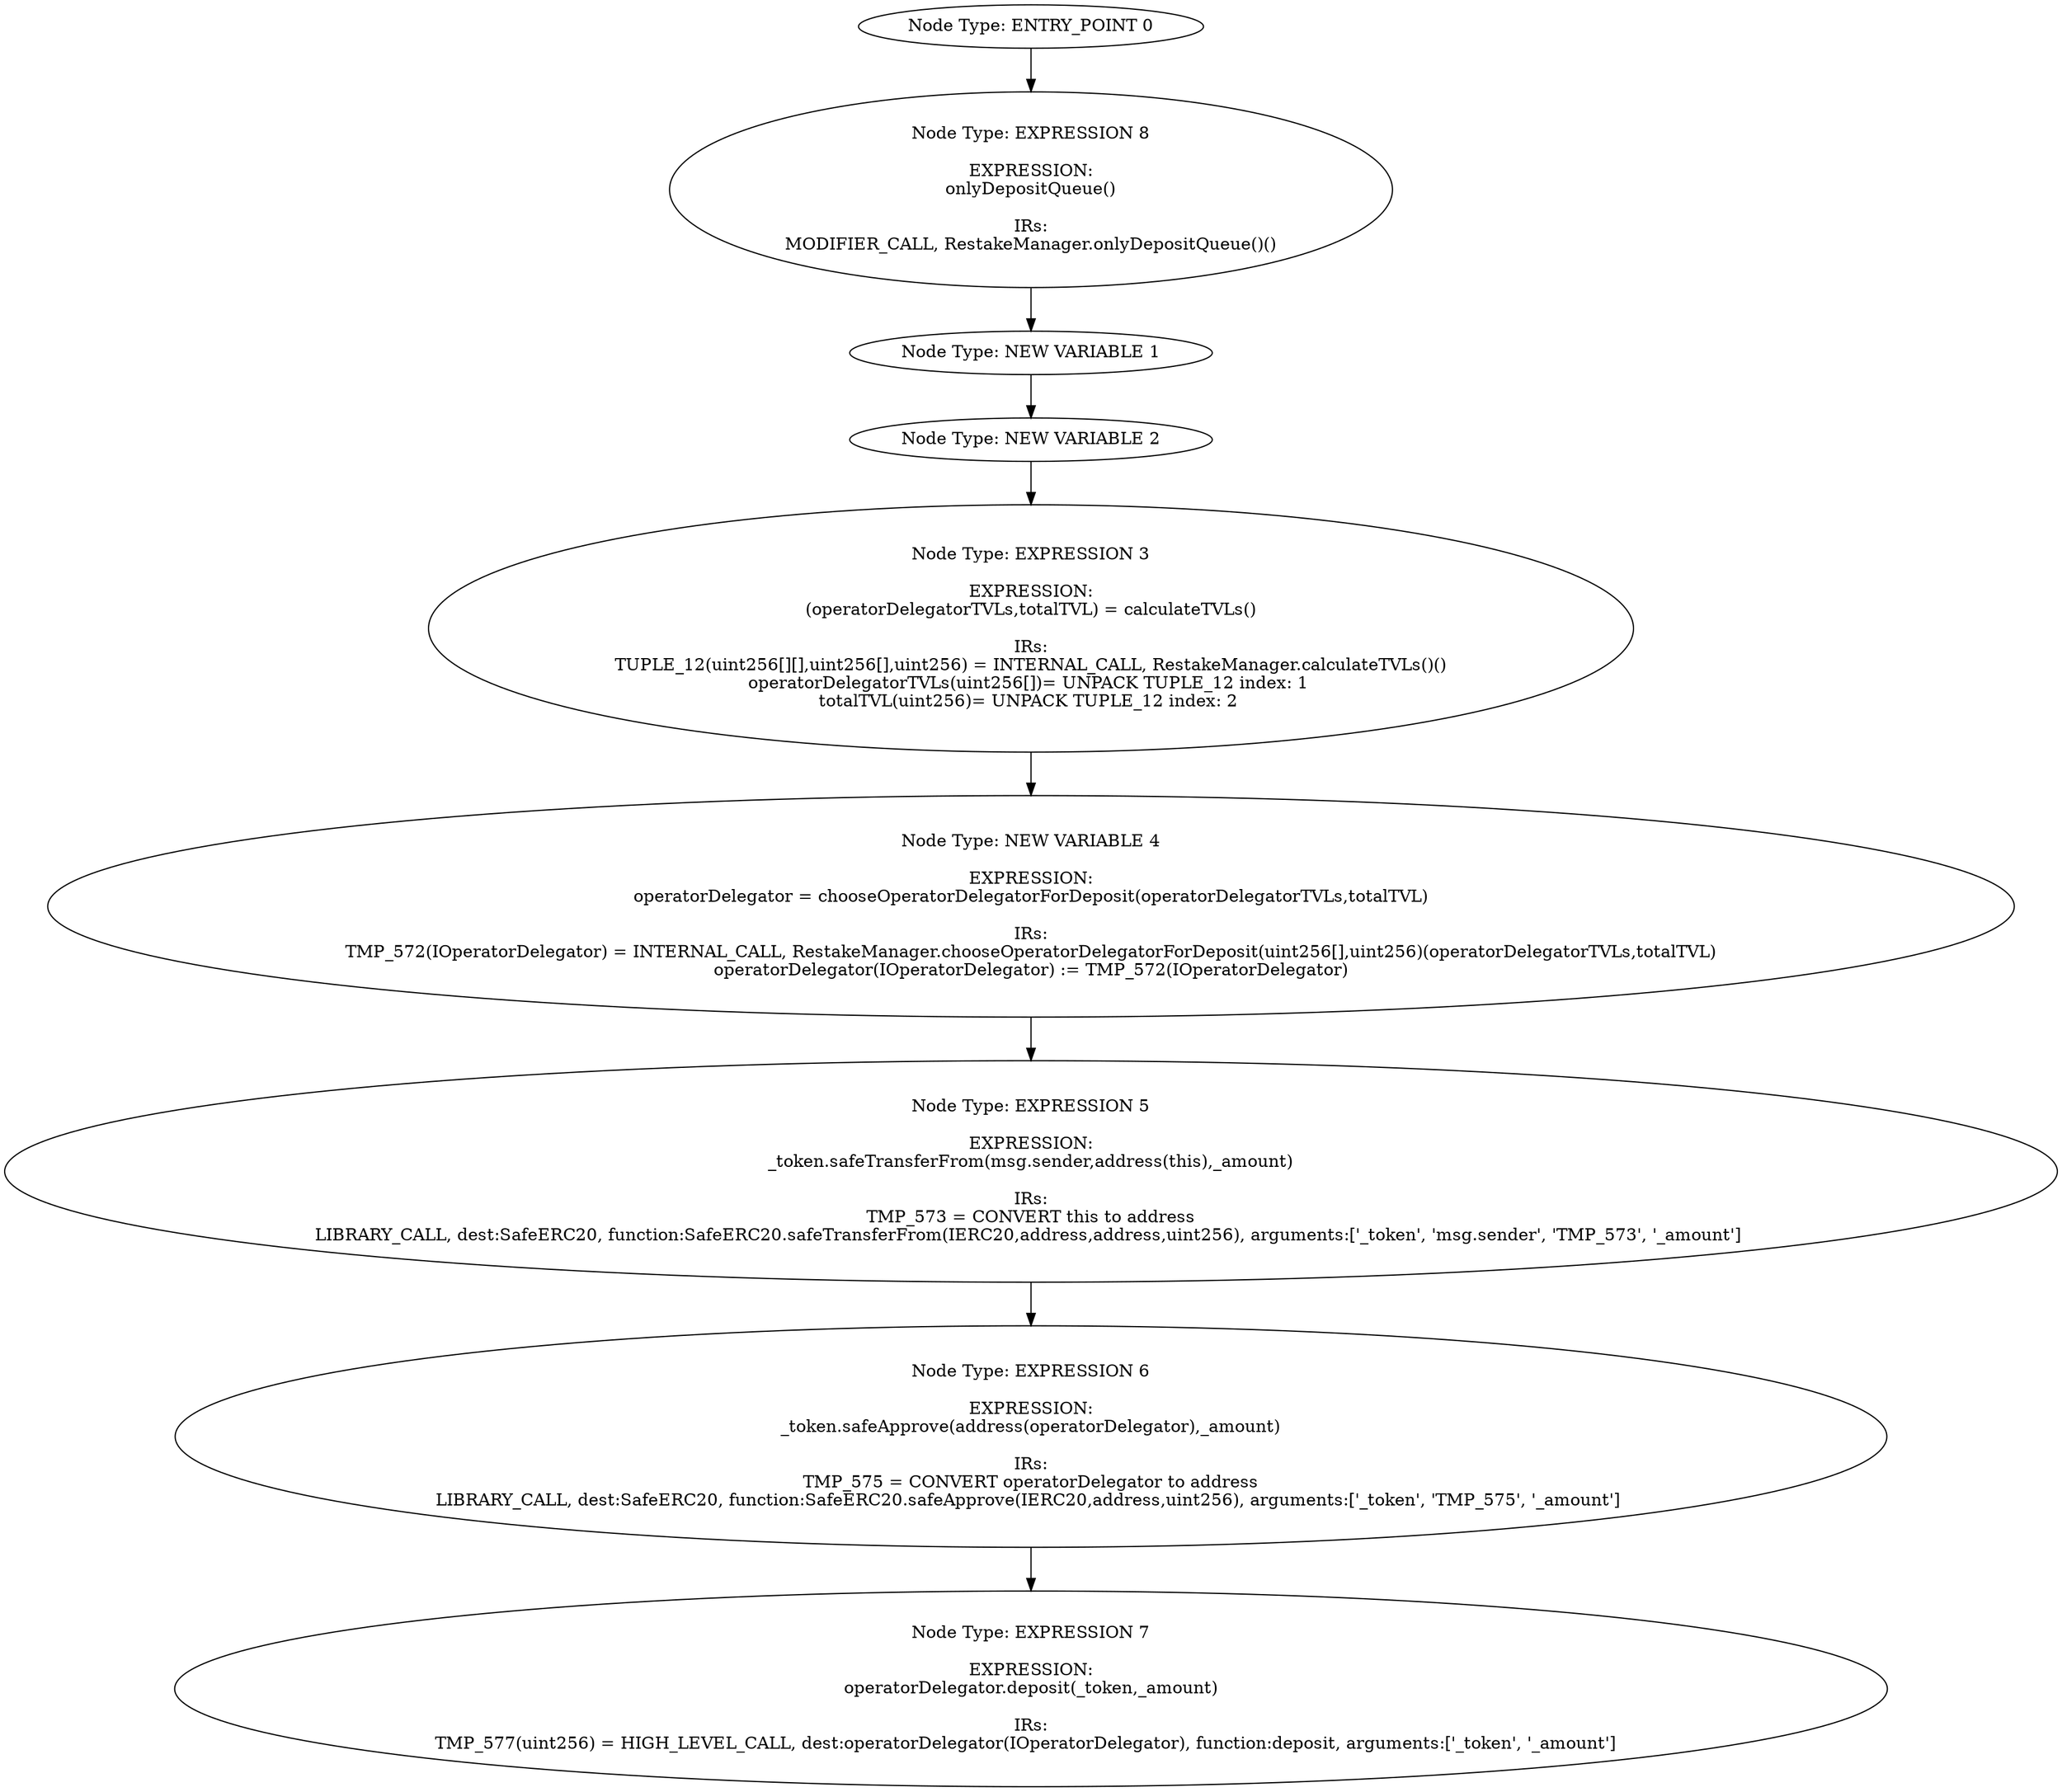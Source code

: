 digraph{
0[label="Node Type: ENTRY_POINT 0
"];
0->8;
1[label="Node Type: NEW VARIABLE 1
"];
1->2;
2[label="Node Type: NEW VARIABLE 2
"];
2->3;
3[label="Node Type: EXPRESSION 3

EXPRESSION:
(operatorDelegatorTVLs,totalTVL) = calculateTVLs()

IRs:
TUPLE_12(uint256[][],uint256[],uint256) = INTERNAL_CALL, RestakeManager.calculateTVLs()()
operatorDelegatorTVLs(uint256[])= UNPACK TUPLE_12 index: 1 
totalTVL(uint256)= UNPACK TUPLE_12 index: 2 "];
3->4;
4[label="Node Type: NEW VARIABLE 4

EXPRESSION:
operatorDelegator = chooseOperatorDelegatorForDeposit(operatorDelegatorTVLs,totalTVL)

IRs:
TMP_572(IOperatorDelegator) = INTERNAL_CALL, RestakeManager.chooseOperatorDelegatorForDeposit(uint256[],uint256)(operatorDelegatorTVLs,totalTVL)
operatorDelegator(IOperatorDelegator) := TMP_572(IOperatorDelegator)"];
4->5;
5[label="Node Type: EXPRESSION 5

EXPRESSION:
_token.safeTransferFrom(msg.sender,address(this),_amount)

IRs:
TMP_573 = CONVERT this to address
LIBRARY_CALL, dest:SafeERC20, function:SafeERC20.safeTransferFrom(IERC20,address,address,uint256), arguments:['_token', 'msg.sender', 'TMP_573', '_amount'] "];
5->6;
6[label="Node Type: EXPRESSION 6

EXPRESSION:
_token.safeApprove(address(operatorDelegator),_amount)

IRs:
TMP_575 = CONVERT operatorDelegator to address
LIBRARY_CALL, dest:SafeERC20, function:SafeERC20.safeApprove(IERC20,address,uint256), arguments:['_token', 'TMP_575', '_amount'] "];
6->7;
7[label="Node Type: EXPRESSION 7

EXPRESSION:
operatorDelegator.deposit(_token,_amount)

IRs:
TMP_577(uint256) = HIGH_LEVEL_CALL, dest:operatorDelegator(IOperatorDelegator), function:deposit, arguments:['_token', '_amount']  "];
8[label="Node Type: EXPRESSION 8

EXPRESSION:
onlyDepositQueue()

IRs:
MODIFIER_CALL, RestakeManager.onlyDepositQueue()()"];
8->1;
}
